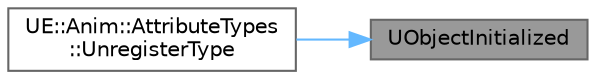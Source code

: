 digraph "UObjectInitialized"
{
 // INTERACTIVE_SVG=YES
 // LATEX_PDF_SIZE
  bgcolor="transparent";
  edge [fontname=Helvetica,fontsize=10,labelfontname=Helvetica,labelfontsize=10];
  node [fontname=Helvetica,fontsize=10,shape=box,height=0.2,width=0.4];
  rankdir="RL";
  Node1 [id="Node000001",label="UObjectInitialized",height=0.2,width=0.4,color="gray40", fillcolor="grey60", style="filled", fontcolor="black",tooltip="Checks to see if the UObject subsystem is fully bootstrapped and ready to go."];
  Node1 -> Node2 [id="edge1_Node000001_Node000002",dir="back",color="steelblue1",style="solid",tooltip=" "];
  Node2 [id="Node000002",label="UE::Anim::AttributeTypes\l::UnregisterType",height=0.2,width=0.4,color="grey40", fillcolor="white", style="filled",URL="$df/d0f/structUE_1_1Anim_1_1AttributeTypes.html#a9eb6975879622c91262bd77e1db6addd",tooltip="Unregisters a specific attribute type and deletes its associated blend operator."];
}
